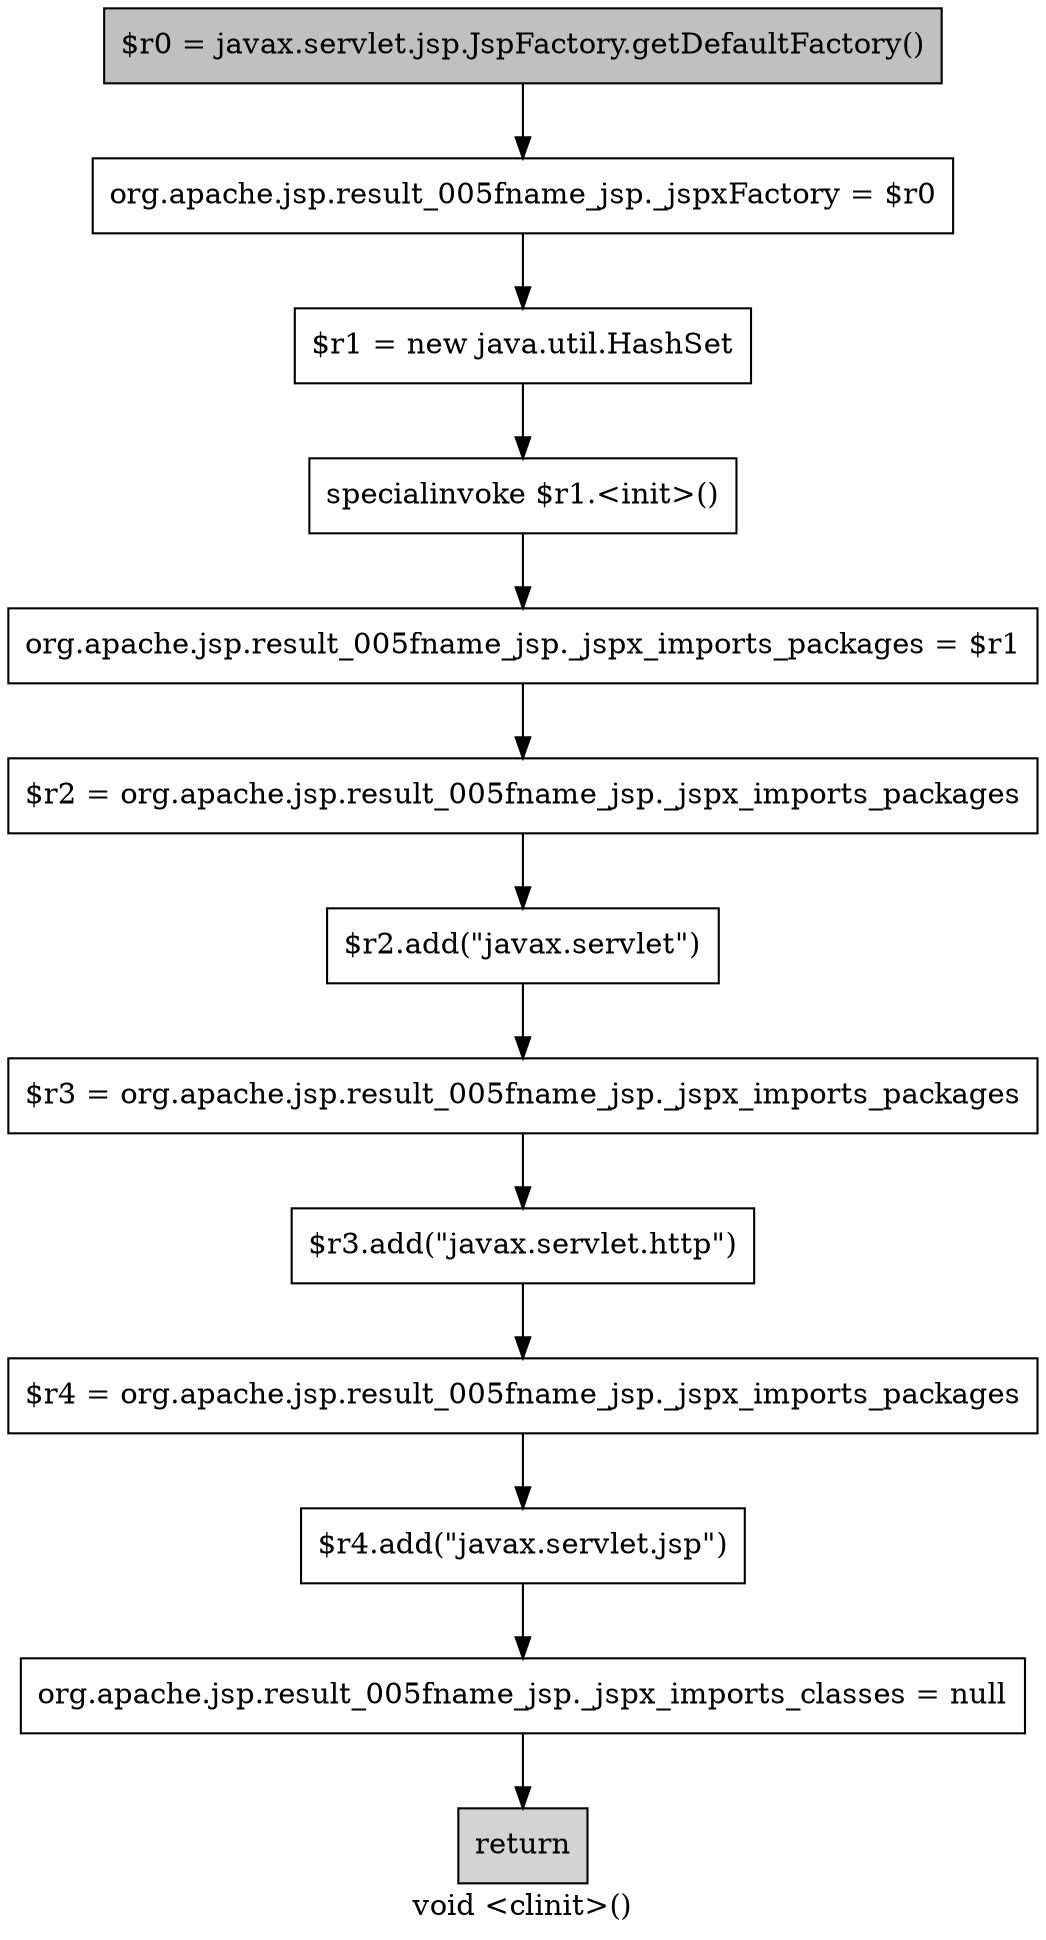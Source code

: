 digraph "void <clinit>()" {
    label="void <clinit>()";
    node [shape=box];
    "0" [style=filled,fillcolor=gray,label="$r0 = javax.servlet.jsp.JspFactory.getDefaultFactory()",];
    "1" [label="org.apache.jsp.result_005fname_jsp._jspxFactory = $r0",];
    "0"->"1";
    "2" [label="$r1 = new java.util.HashSet",];
    "1"->"2";
    "3" [label="specialinvoke $r1.<init>()",];
    "2"->"3";
    "4" [label="org.apache.jsp.result_005fname_jsp._jspx_imports_packages = $r1",];
    "3"->"4";
    "5" [label="$r2 = org.apache.jsp.result_005fname_jsp._jspx_imports_packages",];
    "4"->"5";
    "6" [label="$r2.add(\"javax.servlet\")",];
    "5"->"6";
    "7" [label="$r3 = org.apache.jsp.result_005fname_jsp._jspx_imports_packages",];
    "6"->"7";
    "8" [label="$r3.add(\"javax.servlet.http\")",];
    "7"->"8";
    "9" [label="$r4 = org.apache.jsp.result_005fname_jsp._jspx_imports_packages",];
    "8"->"9";
    "10" [label="$r4.add(\"javax.servlet.jsp\")",];
    "9"->"10";
    "11" [label="org.apache.jsp.result_005fname_jsp._jspx_imports_classes = null",];
    "10"->"11";
    "12" [style=filled,fillcolor=lightgray,label="return",];
    "11"->"12";
}
